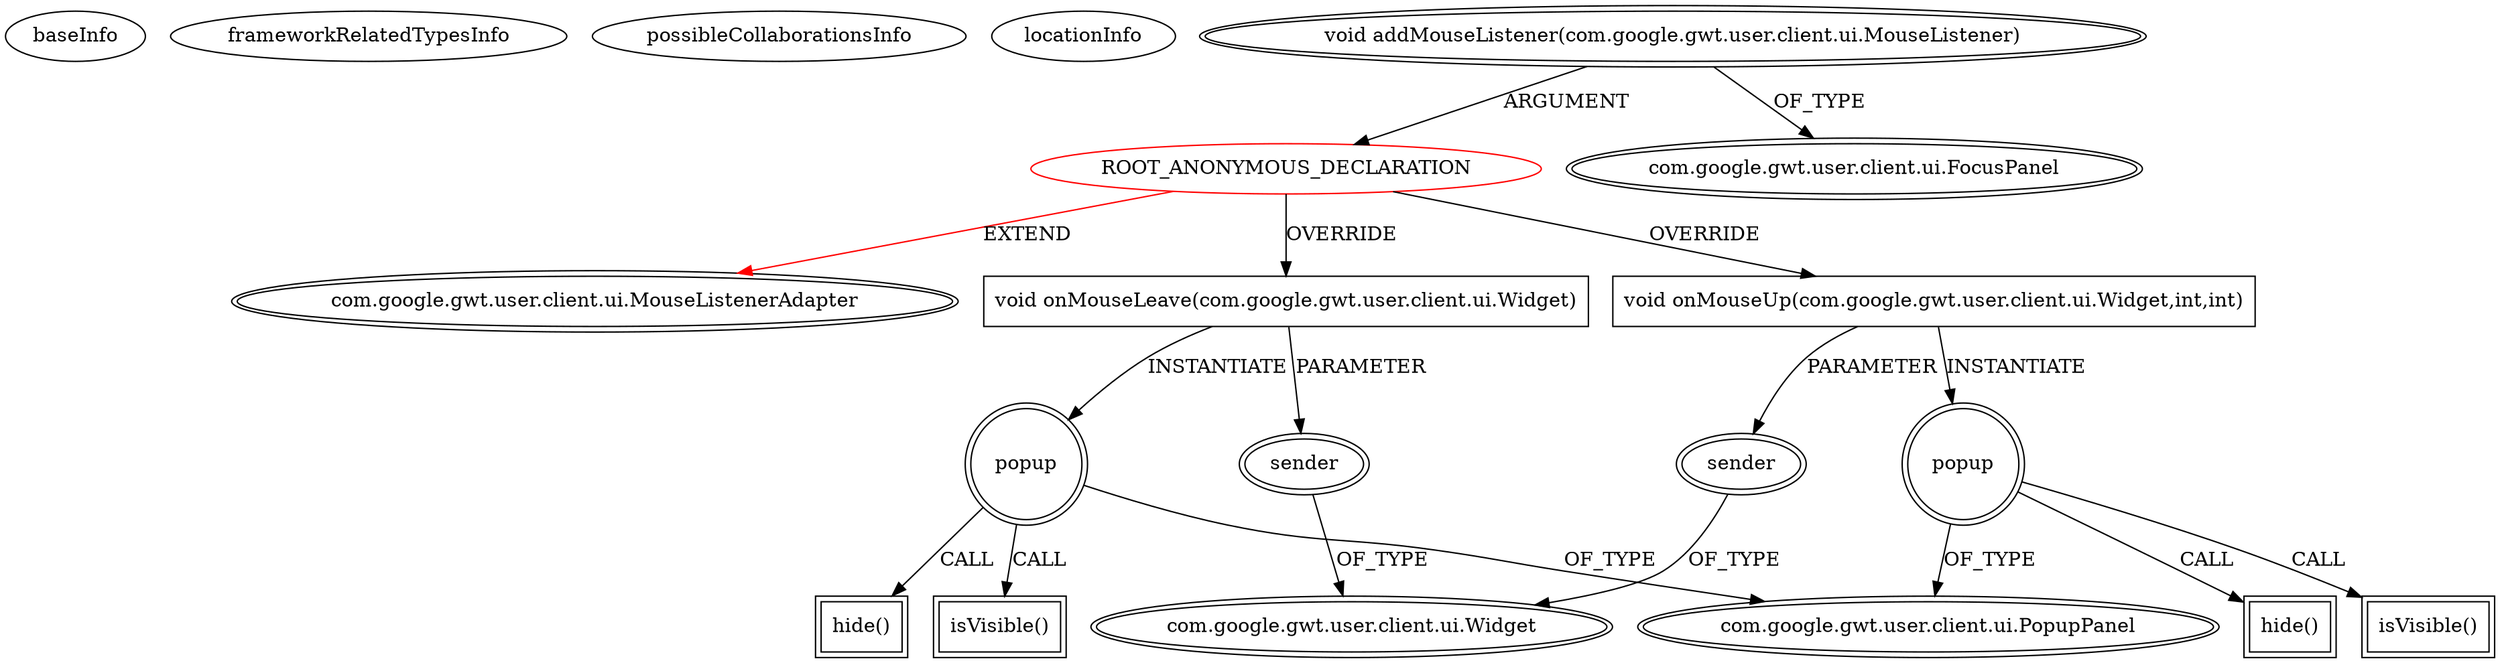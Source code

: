digraph {
baseInfo[graphId=2971,category="extension_graph",isAnonymous=true,possibleRelation=false]
frameworkRelatedTypesInfo[0="com.google.gwt.user.client.ui.MouseListenerAdapter"]
possibleCollaborationsInfo[]
locationInfo[projectName="hmiguellima-ugat",filePath="/hmiguellima-ugat/ugat-master/src/org/ucp/gwt/widgets/TooltipMouseListener.java",contextSignature="void TooltipMouseListener(java.lang.String,java.lang.String)",graphId="2971"]
0[label="ROOT_ANONYMOUS_DECLARATION",vertexType="ROOT_ANONYMOUS_DECLARATION",isFrameworkType=false,color=red]
1[label="com.google.gwt.user.client.ui.MouseListenerAdapter",vertexType="FRAMEWORK_CLASS_TYPE",isFrameworkType=true,peripheries=2]
2[label="void addMouseListener(com.google.gwt.user.client.ui.MouseListener)",vertexType="OUTSIDE_CALL",isFrameworkType=true,peripheries=2]
3[label="com.google.gwt.user.client.ui.FocusPanel",vertexType="FRAMEWORK_CLASS_TYPE",isFrameworkType=true,peripheries=2]
4[label="void onMouseLeave(com.google.gwt.user.client.ui.Widget)",vertexType="OVERRIDING_METHOD_DECLARATION",isFrameworkType=false,shape=box]
5[label="sender",vertexType="PARAMETER_DECLARATION",isFrameworkType=true,peripheries=2]
6[label="com.google.gwt.user.client.ui.Widget",vertexType="FRAMEWORK_CLASS_TYPE",isFrameworkType=true,peripheries=2]
7[label="popup",vertexType="VARIABLE_EXPRESION",isFrameworkType=true,peripheries=2,shape=circle]
9[label="com.google.gwt.user.client.ui.PopupPanel",vertexType="FRAMEWORK_CLASS_TYPE",isFrameworkType=true,peripheries=2]
8[label="isVisible()",vertexType="INSIDE_CALL",isFrameworkType=true,peripheries=2,shape=box]
11[label="hide()",vertexType="INSIDE_CALL",isFrameworkType=true,peripheries=2,shape=box]
12[label="void onMouseUp(com.google.gwt.user.client.ui.Widget,int,int)",vertexType="OVERRIDING_METHOD_DECLARATION",isFrameworkType=false,shape=box]
13[label="sender",vertexType="PARAMETER_DECLARATION",isFrameworkType=true,peripheries=2]
15[label="popup",vertexType="VARIABLE_EXPRESION",isFrameworkType=true,peripheries=2,shape=circle]
16[label="isVisible()",vertexType="INSIDE_CALL",isFrameworkType=true,peripheries=2,shape=box]
19[label="hide()",vertexType="INSIDE_CALL",isFrameworkType=true,peripheries=2,shape=box]
0->1[label="EXTEND",color=red]
2->0[label="ARGUMENT"]
2->3[label="OF_TYPE"]
0->4[label="OVERRIDE"]
5->6[label="OF_TYPE"]
4->5[label="PARAMETER"]
4->7[label="INSTANTIATE"]
7->9[label="OF_TYPE"]
7->8[label="CALL"]
7->11[label="CALL"]
0->12[label="OVERRIDE"]
13->6[label="OF_TYPE"]
12->13[label="PARAMETER"]
12->15[label="INSTANTIATE"]
15->9[label="OF_TYPE"]
15->16[label="CALL"]
15->19[label="CALL"]
}

